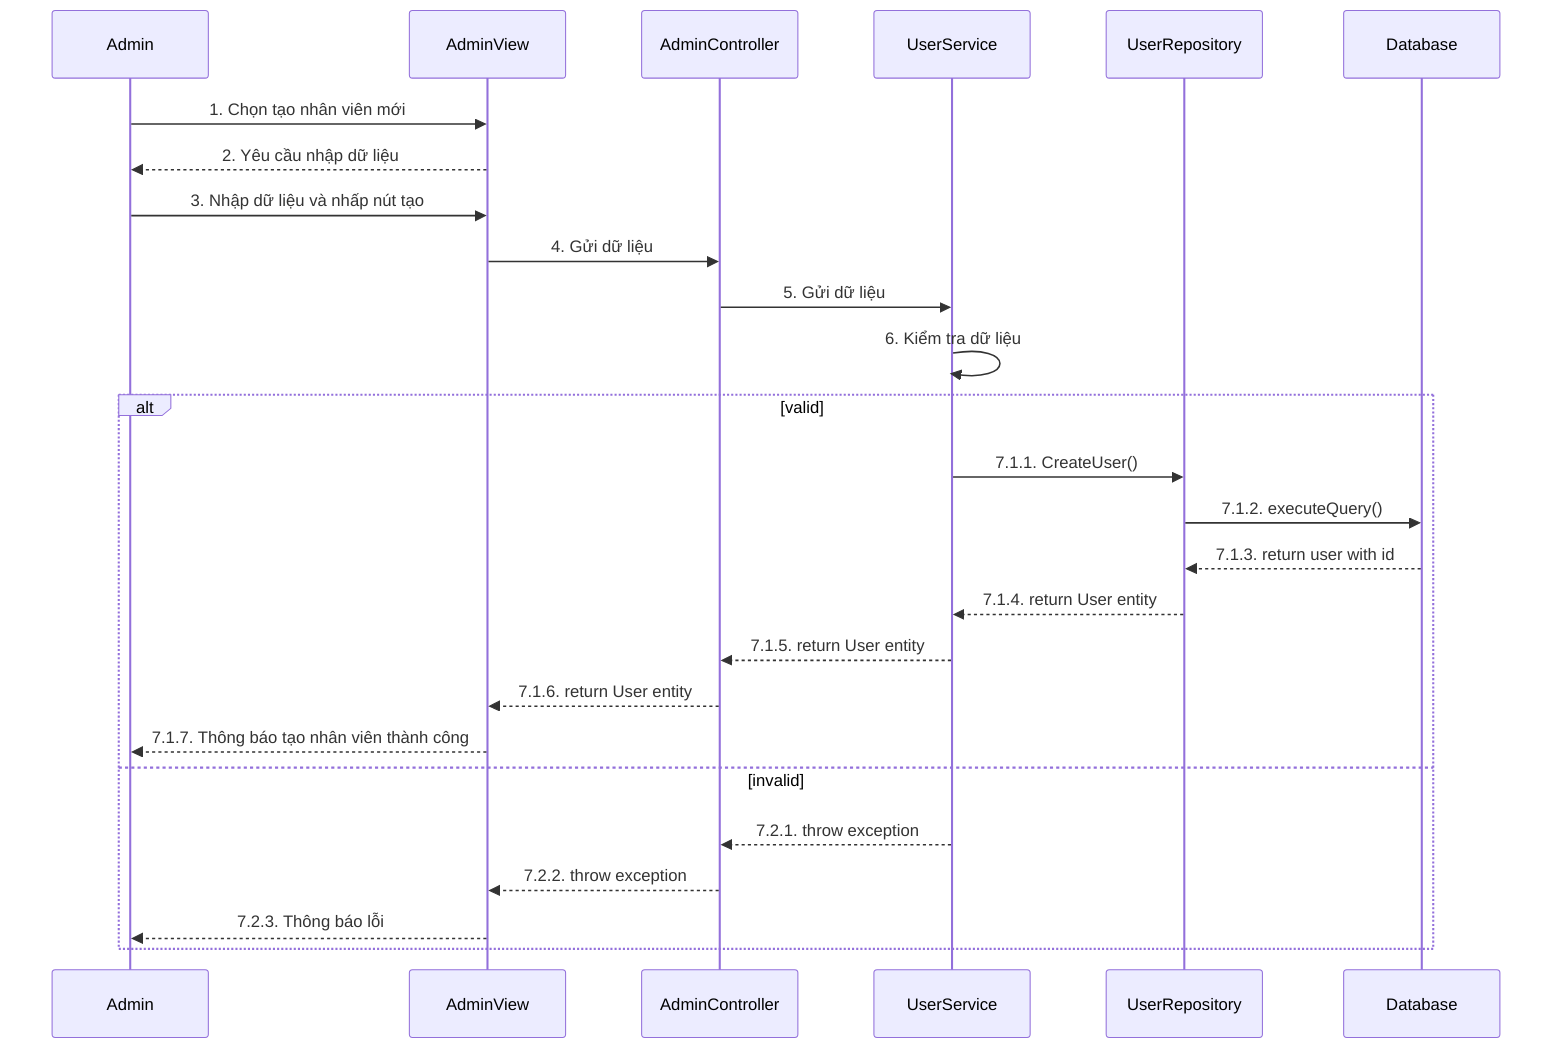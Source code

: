 sequenceDiagram
    participant Admin
    participant AdminView
    participant AdminController
    participant UserService
    participant UserRepository
    participant Database

    Admin->>AdminView: 1. Chọn tạo nhân viên mới
    AdminView-->>Admin: 2. Yêu cầu nhập dữ liệu
    Admin->>AdminView: 3. Nhập dữ liệu và nhấp nút tạo
    
    AdminView->>AdminController: 4. Gửi dữ liệu
    AdminController->>UserService: 5. Gửi dữ liệu
    UserService->>UserService: 6. Kiểm tra dữ liệu

    alt valid
        UserService->>UserRepository: 7.1.1. CreateUser()
        UserRepository->>Database: 7.1.2. executeQuery()
        
        Database-->>UserRepository: 7.1.3. return user with id
        UserRepository-->>UserService: 7.1.4. return User entity
        UserService-->>AdminController: 7.1.5. return User entity
        AdminController-->>AdminView: 7.1.6. return User entity
        AdminView-->>Admin: 7.1.7. Thông báo tạo nhân viên thành công
    else invalid
        UserService-->>AdminController: 7.2.1. throw exception
        AdminController-->>AdminView: 7.2.2. throw exception
        AdminView-->>Admin: 7.2.3. Thông báo lỗi
    end